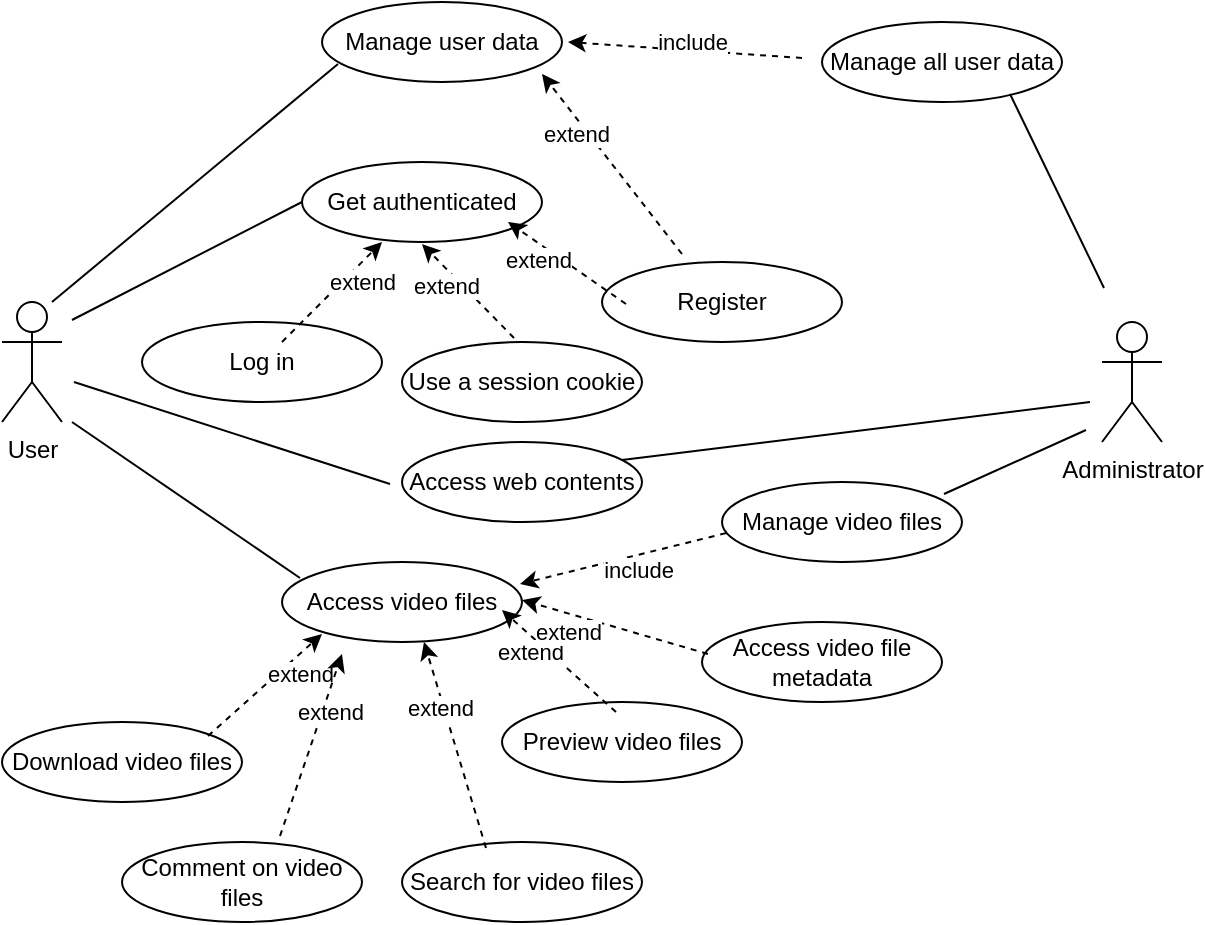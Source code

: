 <mxfile version="15.5.4" type="device"><diagram id="vtel_ivkmdOTphLQeDQW" name="Page-1"><mxGraphModel dx="1420" dy="813" grid="1" gridSize="10" guides="1" tooltips="1" connect="1" arrows="1" fold="1" page="1" pageScale="1" pageWidth="850" pageHeight="1100" math="0" shadow="0"><root><mxCell id="0"/><mxCell id="1" parent="0"/><mxCell id="qjkkdnfPLElZ-NENUqvB-1" value="User" style="shape=umlActor;verticalLabelPosition=bottom;verticalAlign=top;html=1;outlineConnect=0;" parent="1" vertex="1"><mxGeometry x="80" y="190" width="30" height="60" as="geometry"/></mxCell><mxCell id="qjkkdnfPLElZ-NENUqvB-2" value="Administrator" style="shape=umlActor;verticalLabelPosition=bottom;verticalAlign=top;html=1;outlineConnect=0;" parent="1" vertex="1"><mxGeometry x="630" y="200" width="30" height="60" as="geometry"/></mxCell><mxCell id="qjkkdnfPLElZ-NENUqvB-6" value="Register" style="ellipse;whiteSpace=wrap;html=1;" parent="1" vertex="1"><mxGeometry x="380" y="170" width="120" height="40" as="geometry"/></mxCell><mxCell id="qjkkdnfPLElZ-NENUqvB-7" value="Log in" style="ellipse;whiteSpace=wrap;html=1;" parent="1" vertex="1"><mxGeometry x="150" y="200" width="120" height="40" as="geometry"/></mxCell><mxCell id="qjkkdnfPLElZ-NENUqvB-8" value="Get authenticated" style="ellipse;whiteSpace=wrap;html=1;" parent="1" vertex="1"><mxGeometry x="230" y="120" width="120" height="40" as="geometry"/></mxCell><mxCell id="qjkkdnfPLElZ-NENUqvB-9" value="Use a session cookie" style="ellipse;whiteSpace=wrap;html=1;" parent="1" vertex="1"><mxGeometry x="280" y="210" width="120" height="40" as="geometry"/></mxCell><mxCell id="qjkkdnfPLElZ-NENUqvB-13" value="" style="endArrow=classic;html=1;rounded=0;strokeColor=default;dashed=1;" parent="1" edge="1"><mxGeometry width="50" height="50" relative="1" as="geometry"><mxPoint x="220" y="210" as="sourcePoint"/><mxPoint x="270" y="160" as="targetPoint"/></mxGeometry></mxCell><mxCell id="qjkkdnfPLElZ-NENUqvB-14" value="extend" style="edgeLabel;html=1;align=center;verticalAlign=middle;resizable=0;points=[];" parent="qjkkdnfPLElZ-NENUqvB-13" vertex="1" connectable="0"><mxGeometry x="0.55" y="1" relative="1" as="geometry"><mxPoint x="2" y="9" as="offset"/></mxGeometry></mxCell><mxCell id="qjkkdnfPLElZ-NENUqvB-15" value="" style="endArrow=classic;html=1;rounded=0;strokeColor=default;dashed=1;" parent="1" edge="1"><mxGeometry width="50" height="50" relative="1" as="geometry"><mxPoint x="392" y="191" as="sourcePoint"/><mxPoint x="333" y="150" as="targetPoint"/></mxGeometry></mxCell><mxCell id="qjkkdnfPLElZ-NENUqvB-16" value="extend" style="edgeLabel;html=1;align=center;verticalAlign=middle;resizable=0;points=[];" parent="qjkkdnfPLElZ-NENUqvB-15" vertex="1" connectable="0"><mxGeometry x="0.55" y="1" relative="1" as="geometry"><mxPoint x="2" y="9" as="offset"/></mxGeometry></mxCell><mxCell id="qjkkdnfPLElZ-NENUqvB-17" value="" style="endArrow=classic;html=1;rounded=0;strokeColor=default;dashed=1;" parent="1" edge="1"><mxGeometry width="50" height="50" relative="1" as="geometry"><mxPoint x="336" y="208" as="sourcePoint"/><mxPoint x="290" y="161" as="targetPoint"/></mxGeometry></mxCell><mxCell id="qjkkdnfPLElZ-NENUqvB-18" value="extend" style="edgeLabel;html=1;align=center;verticalAlign=middle;resizable=0;points=[];" parent="qjkkdnfPLElZ-NENUqvB-17" vertex="1" connectable="0"><mxGeometry x="0.55" y="1" relative="1" as="geometry"><mxPoint x="2" y="9" as="offset"/></mxGeometry></mxCell><mxCell id="qjkkdnfPLElZ-NENUqvB-19" value="Access video files" style="ellipse;whiteSpace=wrap;html=1;" parent="1" vertex="1"><mxGeometry x="220" y="320" width="120" height="40" as="geometry"/></mxCell><mxCell id="qjkkdnfPLElZ-NENUqvB-20" value="Comment on video files" style="ellipse;whiteSpace=wrap;html=1;" parent="1" vertex="1"><mxGeometry x="140" y="460" width="120" height="40" as="geometry"/></mxCell><mxCell id="qjkkdnfPLElZ-NENUqvB-21" value="Download video files" style="ellipse;whiteSpace=wrap;html=1;" parent="1" vertex="1"><mxGeometry x="80" y="400" width="120" height="40" as="geometry"/></mxCell><mxCell id="qjkkdnfPLElZ-NENUqvB-22" value="Preview video files" style="ellipse;whiteSpace=wrap;html=1;" parent="1" vertex="1"><mxGeometry x="330" y="390" width="120" height="40" as="geometry"/></mxCell><mxCell id="qjkkdnfPLElZ-NENUqvB-23" value="Search for video files" style="ellipse;whiteSpace=wrap;html=1;" parent="1" vertex="1"><mxGeometry x="280" y="460" width="120" height="40" as="geometry"/></mxCell><mxCell id="qjkkdnfPLElZ-NENUqvB-24" value="" style="endArrow=classic;html=1;rounded=0;strokeColor=default;dashed=1;" parent="1" edge="1"><mxGeometry width="50" height="50" relative="1" as="geometry"><mxPoint x="183" y="407" as="sourcePoint"/><mxPoint x="240" y="356.0" as="targetPoint"/></mxGeometry></mxCell><mxCell id="qjkkdnfPLElZ-NENUqvB-25" value="extend" style="edgeLabel;html=1;align=center;verticalAlign=middle;resizable=0;points=[];" parent="qjkkdnfPLElZ-NENUqvB-24" vertex="1" connectable="0"><mxGeometry x="0.55" y="1" relative="1" as="geometry"><mxPoint x="2" y="9" as="offset"/></mxGeometry></mxCell><mxCell id="qjkkdnfPLElZ-NENUqvB-26" value="" style="endArrow=classic;html=1;rounded=0;strokeColor=default;dashed=1;" parent="1" edge="1"><mxGeometry width="50" height="50" relative="1" as="geometry"><mxPoint x="219" y="457" as="sourcePoint"/><mxPoint x="250" y="366.0" as="targetPoint"/></mxGeometry></mxCell><mxCell id="qjkkdnfPLElZ-NENUqvB-27" value="extend" style="edgeLabel;html=1;align=center;verticalAlign=middle;resizable=0;points=[];" parent="qjkkdnfPLElZ-NENUqvB-26" vertex="1" connectable="0"><mxGeometry x="0.55" y="1" relative="1" as="geometry"><mxPoint x="2" y="9" as="offset"/></mxGeometry></mxCell><mxCell id="qjkkdnfPLElZ-NENUqvB-28" value="" style="endArrow=classic;html=1;rounded=0;strokeColor=default;dashed=1;" parent="1" edge="1"><mxGeometry width="50" height="50" relative="1" as="geometry"><mxPoint x="322" y="463" as="sourcePoint"/><mxPoint x="291" y="360.0" as="targetPoint"/></mxGeometry></mxCell><mxCell id="qjkkdnfPLElZ-NENUqvB-29" value="extend" style="edgeLabel;html=1;align=center;verticalAlign=middle;resizable=0;points=[];" parent="qjkkdnfPLElZ-NENUqvB-28" vertex="1" connectable="0"><mxGeometry x="0.55" y="1" relative="1" as="geometry"><mxPoint x="2" y="9" as="offset"/></mxGeometry></mxCell><mxCell id="qjkkdnfPLElZ-NENUqvB-30" value="" style="endArrow=classic;html=1;rounded=0;strokeColor=default;dashed=1;" parent="1" edge="1"><mxGeometry width="50" height="50" relative="1" as="geometry"><mxPoint x="387" y="395" as="sourcePoint"/><mxPoint x="330" y="344.0" as="targetPoint"/></mxGeometry></mxCell><mxCell id="qjkkdnfPLElZ-NENUqvB-31" value="extend" style="edgeLabel;html=1;align=center;verticalAlign=middle;resizable=0;points=[];" parent="qjkkdnfPLElZ-NENUqvB-30" vertex="1" connectable="0"><mxGeometry x="0.55" y="1" relative="1" as="geometry"><mxPoint x="2" y="9" as="offset"/></mxGeometry></mxCell><mxCell id="qjkkdnfPLElZ-NENUqvB-32" value="" style="endArrow=none;html=1;rounded=0;strokeColor=default;" parent="1" edge="1"><mxGeometry width="50" height="50" relative="1" as="geometry"><mxPoint x="115" y="199" as="sourcePoint"/><mxPoint x="230" y="140" as="targetPoint"/></mxGeometry></mxCell><mxCell id="qjkkdnfPLElZ-NENUqvB-33" value="" style="endArrow=none;html=1;rounded=0;strokeColor=default;" parent="1" edge="1"><mxGeometry width="50" height="50" relative="1" as="geometry"><mxPoint x="115" y="250" as="sourcePoint"/><mxPoint x="229" y="328" as="targetPoint"/></mxGeometry></mxCell><mxCell id="qjkkdnfPLElZ-NENUqvB-36" value="Manage user data" style="ellipse;whiteSpace=wrap;html=1;" parent="1" vertex="1"><mxGeometry x="240" y="40" width="120" height="40" as="geometry"/></mxCell><mxCell id="qjkkdnfPLElZ-NENUqvB-37" value="" style="endArrow=none;html=1;rounded=0;strokeColor=default;" parent="1" edge="1"><mxGeometry width="50" height="50" relative="1" as="geometry"><mxPoint x="105" y="190" as="sourcePoint"/><mxPoint x="248" y="71" as="targetPoint"/></mxGeometry></mxCell><mxCell id="qjkkdnfPLElZ-NENUqvB-38" value="" style="endArrow=classic;html=1;rounded=0;strokeColor=default;dashed=1;" parent="1" edge="1"><mxGeometry width="50" height="50" relative="1" as="geometry"><mxPoint x="420" y="166" as="sourcePoint"/><mxPoint x="350" y="76.0" as="targetPoint"/></mxGeometry></mxCell><mxCell id="qjkkdnfPLElZ-NENUqvB-39" value="extend" style="edgeLabel;html=1;align=center;verticalAlign=middle;resizable=0;points=[];" parent="qjkkdnfPLElZ-NENUqvB-38" vertex="1" connectable="0"><mxGeometry x="0.55" y="1" relative="1" as="geometry"><mxPoint x="2" y="9" as="offset"/></mxGeometry></mxCell><mxCell id="qjkkdnfPLElZ-NENUqvB-40" value="Manage all user data" style="ellipse;whiteSpace=wrap;html=1;" parent="1" vertex="1"><mxGeometry x="490" y="50" width="120" height="40" as="geometry"/></mxCell><mxCell id="qjkkdnfPLElZ-NENUqvB-41" value="Manage video files" style="ellipse;whiteSpace=wrap;html=1;" parent="1" vertex="1"><mxGeometry x="440" y="280" width="120" height="40" as="geometry"/></mxCell><mxCell id="qjkkdnfPLElZ-NENUqvB-42" value="Access video file metadata" style="ellipse;whiteSpace=wrap;html=1;" parent="1" vertex="1"><mxGeometry x="430" y="350" width="120" height="40" as="geometry"/></mxCell><mxCell id="qjkkdnfPLElZ-NENUqvB-43" value="" style="endArrow=classic;html=1;rounded=0;strokeColor=default;dashed=1;" parent="1" edge="1"><mxGeometry width="50" height="50" relative="1" as="geometry"><mxPoint x="433" y="366" as="sourcePoint"/><mxPoint x="340" y="339.0" as="targetPoint"/></mxGeometry></mxCell><mxCell id="qjkkdnfPLElZ-NENUqvB-44" value="extend" style="edgeLabel;html=1;align=center;verticalAlign=middle;resizable=0;points=[];" parent="qjkkdnfPLElZ-NENUqvB-43" vertex="1" connectable="0"><mxGeometry x="0.55" y="1" relative="1" as="geometry"><mxPoint x="2" y="9" as="offset"/></mxGeometry></mxCell><mxCell id="qjkkdnfPLElZ-NENUqvB-46" value="" style="endArrow=none;html=1;rounded=0;strokeColor=default;" parent="1" edge="1"><mxGeometry width="50" height="50" relative="1" as="geometry"><mxPoint x="551" y="286" as="sourcePoint"/><mxPoint x="622" y="254" as="targetPoint"/></mxGeometry></mxCell><mxCell id="qjkkdnfPLElZ-NENUqvB-47" value="" style="endArrow=none;html=1;rounded=0;strokeColor=default;" parent="1" edge="1"><mxGeometry width="50" height="50" relative="1" as="geometry"><mxPoint x="584" y="86" as="sourcePoint"/><mxPoint x="631" y="183" as="targetPoint"/></mxGeometry></mxCell><mxCell id="qjkkdnfPLElZ-NENUqvB-51" value="" style="endArrow=classic;html=1;rounded=0;strokeColor=default;dashed=1;" parent="1" edge="1"><mxGeometry width="50" height="50" relative="1" as="geometry"><mxPoint x="480" y="68" as="sourcePoint"/><mxPoint x="363" y="60.0" as="targetPoint"/></mxGeometry></mxCell><mxCell id="qjkkdnfPLElZ-NENUqvB-52" value="include" style="edgeLabel;html=1;align=center;verticalAlign=middle;resizable=0;points=[];" parent="qjkkdnfPLElZ-NENUqvB-51" vertex="1" connectable="0"><mxGeometry x="0.55" y="1" relative="1" as="geometry"><mxPoint x="36" y="-3" as="offset"/></mxGeometry></mxCell><mxCell id="qjkkdnfPLElZ-NENUqvB-53" value="" style="endArrow=classic;html=1;rounded=0;strokeColor=default;dashed=1;exitX=0.017;exitY=0.639;exitDx=0;exitDy=0;exitPerimeter=0;" parent="1" source="qjkkdnfPLElZ-NENUqvB-41" edge="1"><mxGeometry width="50" height="50" relative="1" as="geometry"><mxPoint x="450.0" y="328" as="sourcePoint"/><mxPoint x="339" y="331" as="targetPoint"/></mxGeometry></mxCell><mxCell id="qjkkdnfPLElZ-NENUqvB-54" value="include" style="edgeLabel;html=1;align=center;verticalAlign=middle;resizable=0;points=[];" parent="qjkkdnfPLElZ-NENUqvB-53" vertex="1" connectable="0"><mxGeometry x="0.55" y="1" relative="1" as="geometry"><mxPoint x="36" y="-3" as="offset"/></mxGeometry></mxCell><mxCell id="0Y4sNecj-8j2Avx5L3V4-1" value="Access web contents" style="ellipse;whiteSpace=wrap;html=1;" vertex="1" parent="1"><mxGeometry x="280" y="260" width="120" height="40" as="geometry"/></mxCell><mxCell id="0Y4sNecj-8j2Avx5L3V4-2" value="" style="endArrow=none;html=1;rounded=0;strokeColor=default;" edge="1" parent="1"><mxGeometry width="50" height="50" relative="1" as="geometry"><mxPoint x="116" y="230" as="sourcePoint"/><mxPoint x="274" y="281" as="targetPoint"/></mxGeometry></mxCell><mxCell id="0Y4sNecj-8j2Avx5L3V4-3" value="" style="endArrow=none;html=1;rounded=0;strokeColor=default;" edge="1" parent="1"><mxGeometry width="50" height="50" relative="1" as="geometry"><mxPoint x="390" y="269" as="sourcePoint"/><mxPoint x="624" y="240" as="targetPoint"/></mxGeometry></mxCell></root></mxGraphModel></diagram></mxfile>